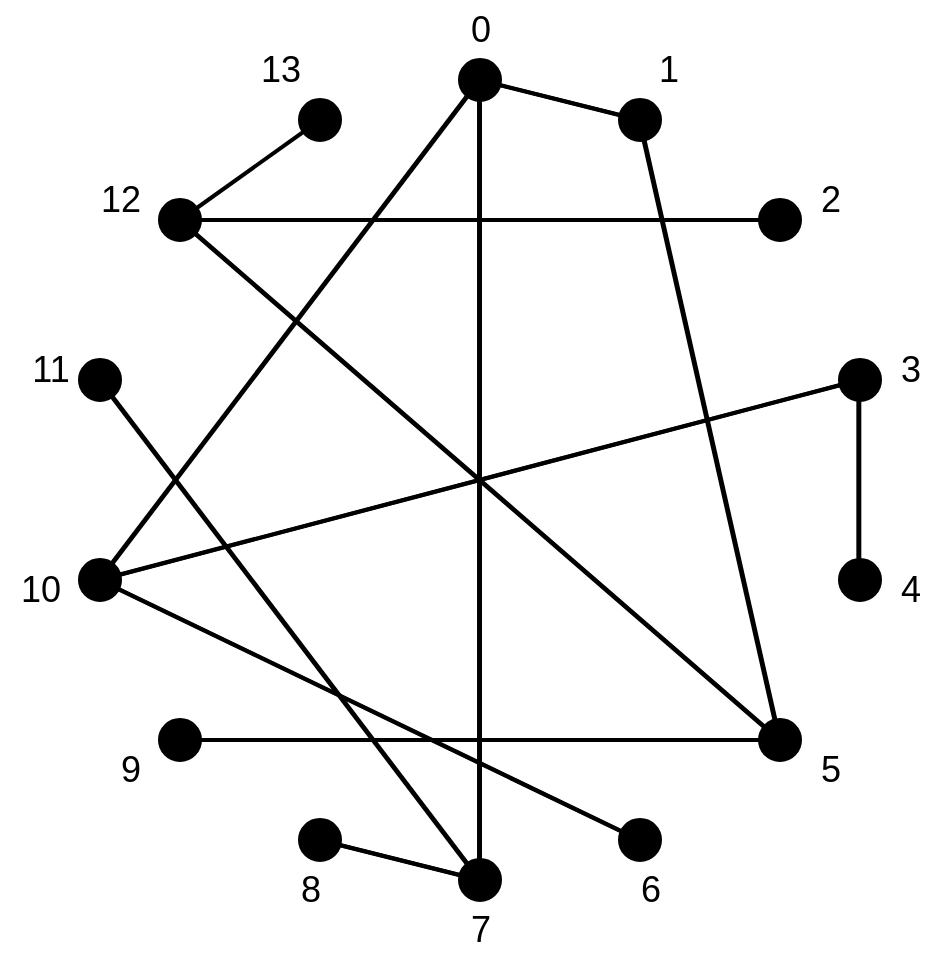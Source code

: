 <mxfile version="13.4.5" type="device"><diagram id="Crrj8L42S3dIvxcaMObf" name="ページ1"><mxGraphModel dx="660" dy="646" grid="1" gridSize="10" guides="1" tooltips="1" connect="1" arrows="1" fold="1" page="1" pageScale="1" pageWidth="827" pageHeight="1169" math="0" shadow="0"><root><mxCell id="0"/><mxCell id="1" parent="0"/><mxCell id="NnADoiaXMkHwuMLJ5v13-1" value="" style="ellipse;whiteSpace=wrap;html=1;aspect=fixed;fillColor=#000000;fontSize=18;strokeWidth=2;" vertex="1" parent="1"><mxGeometry x="310" y="150" width="20" height="20" as="geometry"/></mxCell><mxCell id="NnADoiaXMkHwuMLJ5v13-2" value="" style="ellipse;whiteSpace=wrap;html=1;aspect=fixed;fillColor=#000000;fontSize=18;strokeWidth=2;" vertex="1" parent="1"><mxGeometry x="310" y="550" width="20" height="20" as="geometry"/></mxCell><mxCell id="NnADoiaXMkHwuMLJ5v13-3" value="" style="ellipse;whiteSpace=wrap;html=1;aspect=fixed;fillColor=#000000;fontSize=18;strokeWidth=2;" vertex="1" parent="1"><mxGeometry x="120" y="400" width="20" height="20" as="geometry"/></mxCell><mxCell id="NnADoiaXMkHwuMLJ5v13-4" value="" style="ellipse;whiteSpace=wrap;html=1;aspect=fixed;fillColor=#000000;fontSize=18;strokeWidth=2;" vertex="1" parent="1"><mxGeometry x="120" y="300" width="20" height="20" as="geometry"/></mxCell><mxCell id="NnADoiaXMkHwuMLJ5v13-5" value="" style="ellipse;whiteSpace=wrap;html=1;aspect=fixed;fillColor=#000000;fontSize=18;strokeWidth=2;" vertex="1" parent="1"><mxGeometry x="160" y="220" width="20" height="20" as="geometry"/></mxCell><mxCell id="NnADoiaXMkHwuMLJ5v13-6" value="" style="ellipse;whiteSpace=wrap;html=1;aspect=fixed;fillColor=#000000;fontSize=18;strokeWidth=2;" vertex="1" parent="1"><mxGeometry x="230" y="170" width="20" height="20" as="geometry"/></mxCell><mxCell id="NnADoiaXMkHwuMLJ5v13-7" value="" style="ellipse;whiteSpace=wrap;html=1;aspect=fixed;fillColor=#000000;fontSize=18;strokeWidth=2;" vertex="1" parent="1"><mxGeometry x="160" y="480" width="20" height="20" as="geometry"/></mxCell><mxCell id="NnADoiaXMkHwuMLJ5v13-8" value="" style="ellipse;whiteSpace=wrap;html=1;aspect=fixed;fillColor=#000000;fontSize=18;strokeWidth=2;" vertex="1" parent="1"><mxGeometry x="230" y="530" width="20" height="20" as="geometry"/></mxCell><mxCell id="NnADoiaXMkHwuMLJ5v13-9" value="" style="ellipse;whiteSpace=wrap;html=1;aspect=fixed;fillColor=#000000;fontSize=18;strokeWidth=2;" vertex="1" parent="1"><mxGeometry x="500" y="400" width="20" height="20" as="geometry"/></mxCell><mxCell id="NnADoiaXMkHwuMLJ5v13-10" value="" style="ellipse;whiteSpace=wrap;html=1;aspect=fixed;fillColor=#000000;fontSize=18;strokeWidth=2;" vertex="1" parent="1"><mxGeometry x="500" y="300" width="20" height="20" as="geometry"/></mxCell><mxCell id="NnADoiaXMkHwuMLJ5v13-11" value="" style="ellipse;whiteSpace=wrap;html=1;aspect=fixed;fillColor=#000000;fontSize=18;strokeWidth=2;" vertex="1" parent="1"><mxGeometry x="460" y="220" width="20" height="20" as="geometry"/></mxCell><mxCell id="NnADoiaXMkHwuMLJ5v13-12" value="" style="ellipse;whiteSpace=wrap;html=1;aspect=fixed;fillColor=#000000;fontSize=18;strokeWidth=2;" vertex="1" parent="1"><mxGeometry x="460" y="480" width="20" height="20" as="geometry"/></mxCell><mxCell id="NnADoiaXMkHwuMLJ5v13-13" value="" style="ellipse;whiteSpace=wrap;html=1;aspect=fixed;fillColor=#000000;fontSize=18;strokeWidth=2;" vertex="1" parent="1"><mxGeometry x="390" y="170" width="20" height="20" as="geometry"/></mxCell><mxCell id="NnADoiaXMkHwuMLJ5v13-14" value="" style="ellipse;whiteSpace=wrap;html=1;aspect=fixed;fillColor=#000000;fontSize=18;strokeWidth=2;" vertex="1" parent="1"><mxGeometry x="390" y="530" width="20" height="20" as="geometry"/></mxCell><mxCell id="NnADoiaXMkHwuMLJ5v13-17" value="" style="endArrow=none;html=1;fontSize=18;strokeWidth=2;" edge="1" parent="1"><mxGeometry width="50" height="50" relative="1" as="geometry"><mxPoint x="400" y="180" as="sourcePoint"/><mxPoint x="320" y="160" as="targetPoint"/></mxGeometry></mxCell><mxCell id="NnADoiaXMkHwuMLJ5v13-18" value="" style="endArrow=none;html=1;fontSize=18;strokeWidth=2;" edge="1" parent="1"><mxGeometry width="50" height="50" relative="1" as="geometry"><mxPoint x="320" y="560" as="sourcePoint"/><mxPoint x="240" y="540" as="targetPoint"/></mxGeometry></mxCell><mxCell id="NnADoiaXMkHwuMLJ5v13-22" value="" style="endArrow=none;html=1;fontSize=18;strokeWidth=2;" edge="1" parent="1"><mxGeometry width="50" height="50" relative="1" as="geometry"><mxPoint x="509.66" y="410" as="sourcePoint"/><mxPoint x="509.66" y="310" as="targetPoint"/></mxGeometry></mxCell><mxCell id="NnADoiaXMkHwuMLJ5v13-25" value="" style="endArrow=none;html=1;fontSize=18;strokeWidth=2;" edge="1" parent="1"><mxGeometry width="50" height="50" relative="1" as="geometry"><mxPoint x="170" y="230" as="sourcePoint"/><mxPoint x="240" y="180" as="targetPoint"/></mxGeometry></mxCell><mxCell id="NnADoiaXMkHwuMLJ5v13-29" value="0" style="text;html=1;align=center;verticalAlign=middle;resizable=0;points=[];autosize=1;fontSize=18;strokeWidth=2;" vertex="1" parent="1"><mxGeometry x="305" y="120" width="30" height="30" as="geometry"/></mxCell><mxCell id="NnADoiaXMkHwuMLJ5v13-30" value="1" style="text;html=1;align=center;verticalAlign=middle;resizable=0;points=[];autosize=1;fontSize=18;strokeWidth=2;" vertex="1" parent="1"><mxGeometry x="399" y="140" width="30" height="30" as="geometry"/></mxCell><mxCell id="NnADoiaXMkHwuMLJ5v13-31" value="2" style="text;html=1;align=center;verticalAlign=middle;resizable=0;points=[];autosize=1;fontSize=18;strokeWidth=2;" vertex="1" parent="1"><mxGeometry x="480" y="205" width="30" height="30" as="geometry"/></mxCell><mxCell id="NnADoiaXMkHwuMLJ5v13-32" value="3" style="text;html=1;align=center;verticalAlign=middle;resizable=0;points=[];autosize=1;fontSize=18;strokeWidth=2;" vertex="1" parent="1"><mxGeometry x="520" y="290" width="30" height="30" as="geometry"/></mxCell><mxCell id="NnADoiaXMkHwuMLJ5v13-33" value="4" style="text;html=1;align=center;verticalAlign=middle;resizable=0;points=[];autosize=1;fontSize=18;strokeWidth=2;" vertex="1" parent="1"><mxGeometry x="520" y="400" width="30" height="30" as="geometry"/></mxCell><mxCell id="NnADoiaXMkHwuMLJ5v13-34" value="5" style="text;html=1;align=center;verticalAlign=middle;resizable=0;points=[];autosize=1;fontSize=18;strokeWidth=2;" vertex="1" parent="1"><mxGeometry x="480" y="490" width="30" height="30" as="geometry"/></mxCell><mxCell id="NnADoiaXMkHwuMLJ5v13-35" value="6" style="text;html=1;align=center;verticalAlign=middle;resizable=0;points=[];autosize=1;fontSize=18;strokeWidth=2;" vertex="1" parent="1"><mxGeometry x="390" y="550" width="30" height="30" as="geometry"/></mxCell><mxCell id="NnADoiaXMkHwuMLJ5v13-36" value="7" style="text;html=1;align=center;verticalAlign=middle;resizable=0;points=[];autosize=1;fontSize=18;strokeWidth=2;" vertex="1" parent="1"><mxGeometry x="305" y="570" width="30" height="30" as="geometry"/></mxCell><mxCell id="NnADoiaXMkHwuMLJ5v13-37" value="8" style="text;html=1;align=center;verticalAlign=middle;resizable=0;points=[];autosize=1;fontSize=18;strokeWidth=2;" vertex="1" parent="1"><mxGeometry x="220" y="550" width="30" height="30" as="geometry"/></mxCell><mxCell id="NnADoiaXMkHwuMLJ5v13-38" value="9" style="text;html=1;align=center;verticalAlign=middle;resizable=0;points=[];autosize=1;fontSize=18;strokeWidth=2;" vertex="1" parent="1"><mxGeometry x="130" y="490" width="30" height="30" as="geometry"/></mxCell><mxCell id="NnADoiaXMkHwuMLJ5v13-39" value="10" style="text;html=1;align=center;verticalAlign=middle;resizable=0;points=[];autosize=1;fontSize=18;strokeWidth=2;" vertex="1" parent="1"><mxGeometry x="80" y="400" width="40" height="30" as="geometry"/></mxCell><mxCell id="NnADoiaXMkHwuMLJ5v13-40" value="11" style="text;html=1;align=center;verticalAlign=middle;resizable=0;points=[];autosize=1;fontSize=18;strokeWidth=2;" vertex="1" parent="1"><mxGeometry x="90" y="290" width="30" height="30" as="geometry"/></mxCell><mxCell id="NnADoiaXMkHwuMLJ5v13-41" value="12" style="text;html=1;align=center;verticalAlign=middle;resizable=0;points=[];autosize=1;fontSize=18;strokeWidth=2;" vertex="1" parent="1"><mxGeometry x="120" y="205" width="40" height="30" as="geometry"/></mxCell><mxCell id="NnADoiaXMkHwuMLJ5v13-42" value="13" style="text;html=1;align=center;verticalAlign=middle;resizable=0;points=[];autosize=1;fontSize=18;strokeWidth=2;" vertex="1" parent="1"><mxGeometry x="200" y="140" width="40" height="30" as="geometry"/></mxCell><mxCell id="NnADoiaXMkHwuMLJ5v13-44" value="" style="endArrow=none;html=1;strokeWidth=2;" edge="1" parent="1"><mxGeometry width="50" height="50" relative="1" as="geometry"><mxPoint x="470" y="490" as="sourcePoint"/><mxPoint x="400" y="180" as="targetPoint"/></mxGeometry></mxCell><mxCell id="NnADoiaXMkHwuMLJ5v13-47" value="" style="endArrow=none;html=1;strokeWidth=2;" edge="1" parent="1"><mxGeometry width="50" height="50" relative="1" as="geometry"><mxPoint x="130" y="410" as="sourcePoint"/><mxPoint x="400" y="540" as="targetPoint"/></mxGeometry></mxCell><mxCell id="NnADoiaXMkHwuMLJ5v13-50" value="" style="endArrow=none;html=1;strokeWidth=2;" edge="1" parent="1"><mxGeometry width="50" height="50" relative="1" as="geometry"><mxPoint x="470" y="490" as="sourcePoint"/><mxPoint x="170" y="490" as="targetPoint"/></mxGeometry></mxCell><mxCell id="NnADoiaXMkHwuMLJ5v13-51" value="" style="endArrow=none;html=1;strokeWidth=2;" edge="1" parent="1"><mxGeometry width="50" height="50" relative="1" as="geometry"><mxPoint x="130" y="310" as="sourcePoint"/><mxPoint x="320" y="560" as="targetPoint"/></mxGeometry></mxCell><mxCell id="NnADoiaXMkHwuMLJ5v13-53" value="" style="endArrow=none;html=1;strokeWidth=2;" edge="1" parent="1"><mxGeometry width="50" height="50" relative="1" as="geometry"><mxPoint x="320" y="160" as="sourcePoint"/><mxPoint x="130" y="410" as="targetPoint"/></mxGeometry></mxCell><mxCell id="NnADoiaXMkHwuMLJ5v13-55" value="" style="endArrow=none;html=1;strokeWidth=2;" edge="1" parent="1"><mxGeometry width="50" height="50" relative="1" as="geometry"><mxPoint x="470" y="230" as="sourcePoint"/><mxPoint x="170" y="230" as="targetPoint"/></mxGeometry></mxCell><mxCell id="NnADoiaXMkHwuMLJ5v13-57" value="" style="endArrow=none;html=1;strokeWidth=2;" edge="1" parent="1"><mxGeometry width="50" height="50" relative="1" as="geometry"><mxPoint x="320" y="560" as="sourcePoint"/><mxPoint x="320" y="160" as="targetPoint"/></mxGeometry></mxCell><mxCell id="NnADoiaXMkHwuMLJ5v13-59" value="" style="endArrow=none;html=1;strokeWidth=2;" edge="1" parent="1"><mxGeometry width="50" height="50" relative="1" as="geometry"><mxPoint x="470" y="490" as="sourcePoint"/><mxPoint x="170" y="230" as="targetPoint"/></mxGeometry></mxCell><mxCell id="NnADoiaXMkHwuMLJ5v13-62" value="" style="endArrow=none;html=1;strokeWidth=2;" edge="1" parent="1"><mxGeometry width="50" height="50" relative="1" as="geometry"><mxPoint x="510" y="310" as="sourcePoint"/><mxPoint x="130" y="410" as="targetPoint"/></mxGeometry></mxCell><mxCell id="NnADoiaXMkHwuMLJ5v13-64" value="" style="endArrow=none;html=1;fontSize=18;strokeWidth=2;" edge="1" parent="1"><mxGeometry width="50" height="50" relative="1" as="geometry"><mxPoint x="319.51" y="560" as="sourcePoint"/><mxPoint x="239.51" y="540" as="targetPoint"/></mxGeometry></mxCell><mxCell id="NnADoiaXMkHwuMLJ5v13-65" value="" style="endArrow=none;html=1;strokeWidth=2;" edge="1" parent="1"><mxGeometry width="50" height="50" relative="1" as="geometry"><mxPoint x="469.51" y="490" as="sourcePoint"/><mxPoint x="169.51" y="490" as="targetPoint"/></mxGeometry></mxCell><mxCell id="NnADoiaXMkHwuMLJ5v13-66" value="" style="endArrow=none;html=1;strokeWidth=2;" edge="1" parent="1"><mxGeometry width="50" height="50" relative="1" as="geometry"><mxPoint x="129.51" y="310.0" as="sourcePoint"/><mxPoint x="319.51" y="560" as="targetPoint"/></mxGeometry></mxCell><mxCell id="NnADoiaXMkHwuMLJ5v13-67" value="" style="endArrow=none;html=1;strokeWidth=2;" edge="1" parent="1"><mxGeometry width="50" height="50" relative="1" as="geometry"><mxPoint x="129.51" y="410" as="sourcePoint"/><mxPoint x="399.51" y="540" as="targetPoint"/></mxGeometry></mxCell><mxCell id="NnADoiaXMkHwuMLJ5v13-68" value="" style="endArrow=none;html=1;strokeWidth=2;" edge="1" parent="1"><mxGeometry width="50" height="50" relative="1" as="geometry"><mxPoint x="469.51" y="490" as="sourcePoint"/><mxPoint x="169.51" y="230.0" as="targetPoint"/></mxGeometry></mxCell><mxCell id="NnADoiaXMkHwuMLJ5v13-69" value="" style="endArrow=none;html=1;strokeWidth=2;" edge="1" parent="1"><mxGeometry width="50" height="50" relative="1" as="geometry"><mxPoint x="469.51" y="490" as="sourcePoint"/><mxPoint x="399.51" y="180" as="targetPoint"/></mxGeometry></mxCell><mxCell id="NnADoiaXMkHwuMLJ5v13-70" value="" style="endArrow=none;html=1;fontSize=18;strokeWidth=2;" edge="1" parent="1"><mxGeometry width="50" height="50" relative="1" as="geometry"><mxPoint x="509.17" y="410" as="sourcePoint"/><mxPoint x="509.17" y="310.0" as="targetPoint"/></mxGeometry></mxCell><mxCell id="NnADoiaXMkHwuMLJ5v13-71" value="" style="endArrow=none;html=1;strokeWidth=2;" edge="1" parent="1"><mxGeometry width="50" height="50" relative="1" as="geometry"><mxPoint x="509.51" y="310.0" as="sourcePoint"/><mxPoint x="129.51" y="410" as="targetPoint"/></mxGeometry></mxCell><mxCell id="NnADoiaXMkHwuMLJ5v13-72" value="" style="endArrow=none;html=1;strokeWidth=2;" edge="1" parent="1"><mxGeometry width="50" height="50" relative="1" as="geometry"><mxPoint x="469.51" y="230.0" as="sourcePoint"/><mxPoint x="169.51" y="230.0" as="targetPoint"/></mxGeometry></mxCell><mxCell id="NnADoiaXMkHwuMLJ5v13-73" value="" style="endArrow=none;html=1;fontSize=18;strokeWidth=2;" edge="1" parent="1"><mxGeometry width="50" height="50" relative="1" as="geometry"><mxPoint x="399.51" y="180" as="sourcePoint"/><mxPoint x="319.51" y="160" as="targetPoint"/></mxGeometry></mxCell><mxCell id="NnADoiaXMkHwuMLJ5v13-74" value="" style="endArrow=none;html=1;strokeWidth=2;" edge="1" parent="1"><mxGeometry width="50" height="50" relative="1" as="geometry"><mxPoint x="319.51" y="160" as="sourcePoint"/><mxPoint x="129.51" y="410" as="targetPoint"/></mxGeometry></mxCell><mxCell id="NnADoiaXMkHwuMLJ5v13-75" value="" style="endArrow=none;html=1;strokeWidth=2;" edge="1" parent="1"><mxGeometry width="50" height="50" relative="1" as="geometry"><mxPoint x="319.51" y="560" as="sourcePoint"/><mxPoint x="319.51" y="160" as="targetPoint"/></mxGeometry></mxCell></root></mxGraphModel></diagram></mxfile>